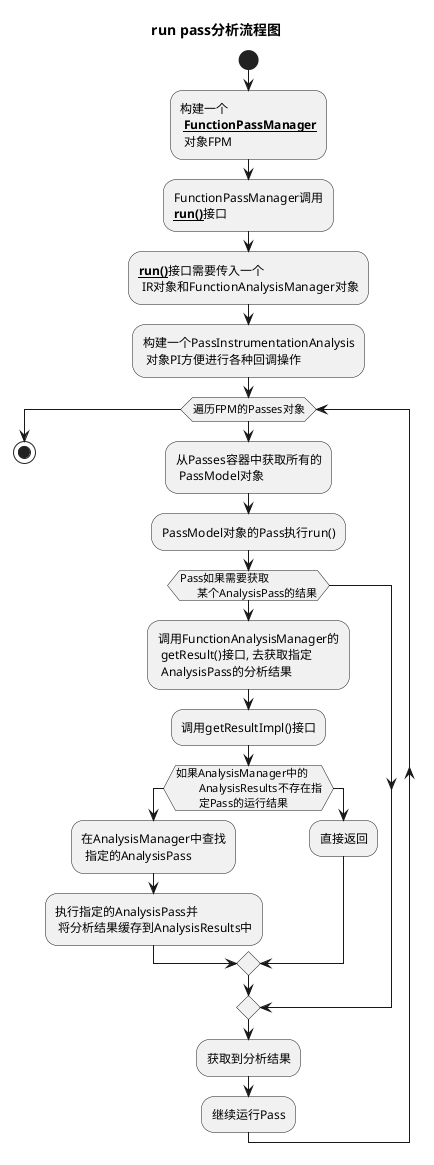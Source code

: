 @startuml

title "run pass分析流程图"

start

:构建一个
 **__FunctionPassManager__**
 对象FPM;

:FunctionPassManager调用
**__run()__**接口;

:**__run()__**接口需要传入一个
 IR对象和FunctionAnalysisManager对象;

:构建一个PassInstrumentationAnalysis
 对象PI方便进行各种回调操作;

while (遍历FPM的Passes对象)
  :从Passes容器中获取所有的
   PassModel对象;

  :PassModel对象的Pass执行run();

  if (Pass如果需要获取
      某个AnalysisPass的结果)

    :调用FunctionAnalysisManager的
     getResult()接口, 去获取指定
     AnalysisPass的分析结果;

    :调用getResultImpl()接口;

    if (如果AnalysisManager中的
        AnalysisResults不存在指
        定Pass的运行结果)

      :在AnalysisManager中查找
       指定的AnalysisPass;

      :执行指定的AnalysisPass并
       将分析结果缓存到AnalysisResults中;
    else ()
      :直接返回;
    endif
  endif

  :获取到分析结果;
  :继续运行Pass;
endwhile


stop
@enduml